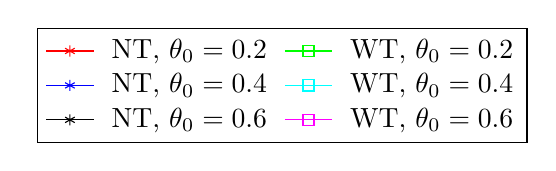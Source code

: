 % This file was created by matlab2tikz.
%
%The latest updates can be retrieved from
%  http://www.mathworks.com/matlabcentral/fileexchange/22022-matlab2tikz-matlab2tikz
%where you can also make suggestions and rate matlab2tikz.
%
\newenvironment{customlegend}[1][]{%
	\begingroup
	% inits/clears the lists (which might be populated from previous
	% axes):
	\csname pgfplots@init@cleared@structures\endcsname
	\pgfplotsset{#1}%
}{%
% draws the legend:
\csname pgfplots@createlegend\endcsname
\endgroup
}%

% makes \addlegendimage available (typically only available within an
% axis environment):
\def\addlegendimage{\csname pgfplots@addlegendimage\endcsname}

\definecolor{mycolor1}{rgb}{0.0,1.0,1.0}%
\definecolor{mycolor2}{rgb}{1.0,0.0,1.0}%

\begin{tikzpicture}

\begin{customlegend}[legend columns=2,legend style={column sep=1ex},legend entries={\text{NT, $\theta_0=0.2$}, \text{WT, $\theta_0=0.2$}, \text{NT, $\theta_0=0.4$}, \text{WT, $\theta_0=0.4$}, \text{NT, $\theta_0=0.6$}, \text{WT, $\theta_0=0.6$}}]
	\addlegendimage{color=red,mark=asterisk, line legend}
	\addlegendimage{color=green, mark=square, line legend}
	\addlegendimage{color=blue,mark=asterisk, line legend}
	\addlegendimage{color=mycolor1, mark=square, line legend}
	\addlegendimage{color=black,mark=asterisk, line legend}
	\addlegendimage{color=mycolor2, mark=square, line legend}
\end{customlegend}

\end{tikzpicture}%